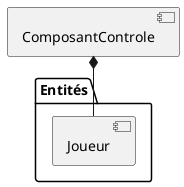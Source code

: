 @startuml

component ComposantControle as compContr

package Entités {
    component "Joueur" as joueur
}

compContr *-down- joueur

@enduml